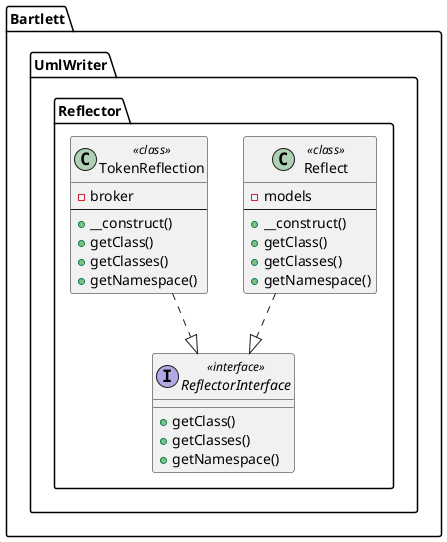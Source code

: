 @startuml
namespace Bartlett.UmlWriter.Reflector  {
	class Reflect << class >> {
		-models
		--
		+__construct()
		+getClass()
		+getClasses()
		+getNamespace()
	}
	interface ReflectorInterface << interface >> {
		+getClass()
		+getClasses()
		+getNamespace()
	}
	class TokenReflection << class >> {
		-broker
		--
		+__construct()
		+getClass()
		+getClasses()
		+getNamespace()
	}
}
Bartlett.UmlWriter.Reflector.Reflect ..|> Bartlett.UmlWriter.Reflector.ReflectorInterface
Bartlett.UmlWriter.Reflector.TokenReflection ..|> Bartlett.UmlWriter.Reflector.ReflectorInterface
@enduml

